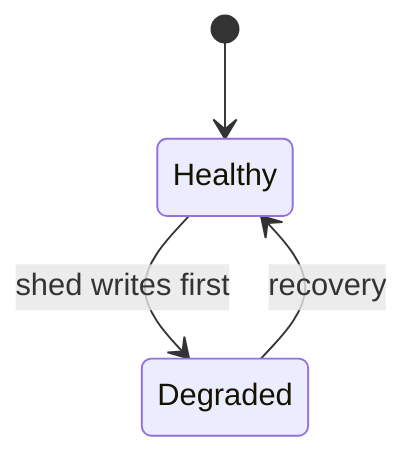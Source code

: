 %% Mermaid — readiness state (placeholder)
stateDiagram-v2
  [*] --> Healthy
  Healthy --> Degraded: shed writes first
  Degraded --> Healthy: recovery